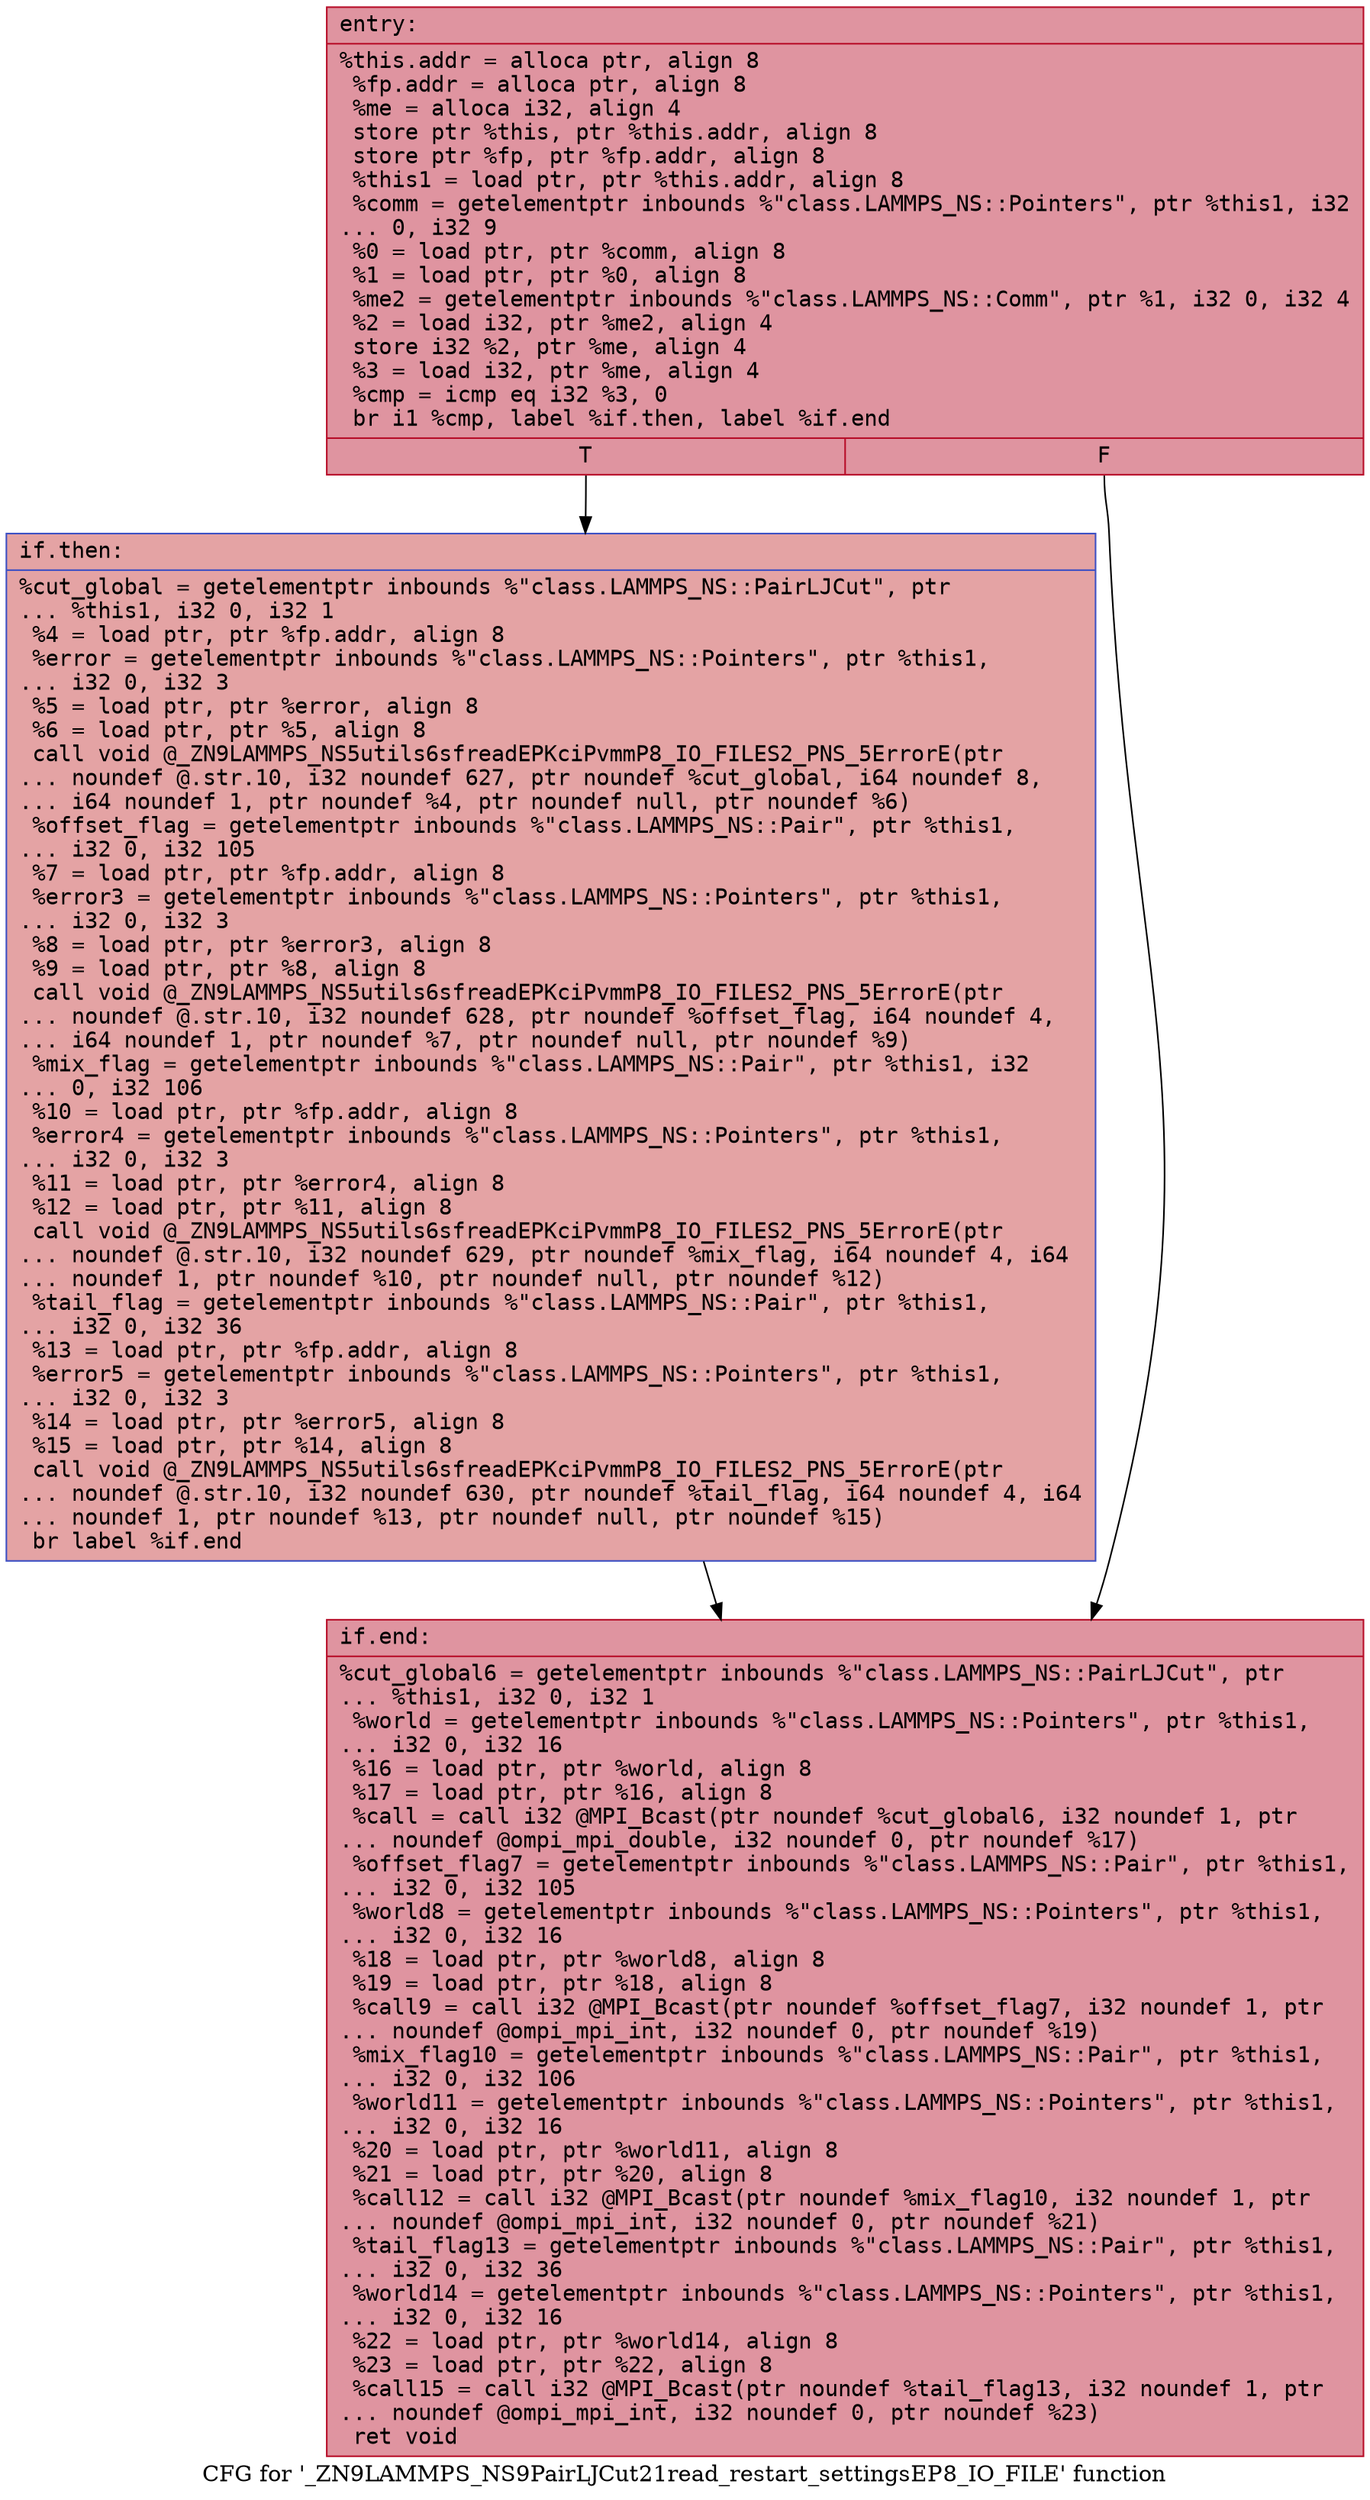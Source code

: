 digraph "CFG for '_ZN9LAMMPS_NS9PairLJCut21read_restart_settingsEP8_IO_FILE' function" {
	label="CFG for '_ZN9LAMMPS_NS9PairLJCut21read_restart_settingsEP8_IO_FILE' function";

	Node0x5599308deb60 [shape=record,color="#b70d28ff", style=filled, fillcolor="#b70d2870" fontname="Courier",label="{entry:\l|  %this.addr = alloca ptr, align 8\l  %fp.addr = alloca ptr, align 8\l  %me = alloca i32, align 4\l  store ptr %this, ptr %this.addr, align 8\l  store ptr %fp, ptr %fp.addr, align 8\l  %this1 = load ptr, ptr %this.addr, align 8\l  %comm = getelementptr inbounds %\"class.LAMMPS_NS::Pointers\", ptr %this1, i32\l... 0, i32 9\l  %0 = load ptr, ptr %comm, align 8\l  %1 = load ptr, ptr %0, align 8\l  %me2 = getelementptr inbounds %\"class.LAMMPS_NS::Comm\", ptr %1, i32 0, i32 4\l  %2 = load i32, ptr %me2, align 4\l  store i32 %2, ptr %me, align 4\l  %3 = load i32, ptr %me, align 4\l  %cmp = icmp eq i32 %3, 0\l  br i1 %cmp, label %if.then, label %if.end\l|{<s0>T|<s1>F}}"];
	Node0x5599308deb60:s0 -> Node0x5599308df5e0[tooltip="entry -> if.then\nProbability 37.50%" ];
	Node0x5599308deb60:s1 -> Node0x5599308df650[tooltip="entry -> if.end\nProbability 62.50%" ];
	Node0x5599308df5e0 [shape=record,color="#3d50c3ff", style=filled, fillcolor="#c32e3170" fontname="Courier",label="{if.then:\l|  %cut_global = getelementptr inbounds %\"class.LAMMPS_NS::PairLJCut\", ptr\l... %this1, i32 0, i32 1\l  %4 = load ptr, ptr %fp.addr, align 8\l  %error = getelementptr inbounds %\"class.LAMMPS_NS::Pointers\", ptr %this1,\l... i32 0, i32 3\l  %5 = load ptr, ptr %error, align 8\l  %6 = load ptr, ptr %5, align 8\l  call void @_ZN9LAMMPS_NS5utils6sfreadEPKciPvmmP8_IO_FILES2_PNS_5ErrorE(ptr\l... noundef @.str.10, i32 noundef 627, ptr noundef %cut_global, i64 noundef 8,\l... i64 noundef 1, ptr noundef %4, ptr noundef null, ptr noundef %6)\l  %offset_flag = getelementptr inbounds %\"class.LAMMPS_NS::Pair\", ptr %this1,\l... i32 0, i32 105\l  %7 = load ptr, ptr %fp.addr, align 8\l  %error3 = getelementptr inbounds %\"class.LAMMPS_NS::Pointers\", ptr %this1,\l... i32 0, i32 3\l  %8 = load ptr, ptr %error3, align 8\l  %9 = load ptr, ptr %8, align 8\l  call void @_ZN9LAMMPS_NS5utils6sfreadEPKciPvmmP8_IO_FILES2_PNS_5ErrorE(ptr\l... noundef @.str.10, i32 noundef 628, ptr noundef %offset_flag, i64 noundef 4,\l... i64 noundef 1, ptr noundef %7, ptr noundef null, ptr noundef %9)\l  %mix_flag = getelementptr inbounds %\"class.LAMMPS_NS::Pair\", ptr %this1, i32\l... 0, i32 106\l  %10 = load ptr, ptr %fp.addr, align 8\l  %error4 = getelementptr inbounds %\"class.LAMMPS_NS::Pointers\", ptr %this1,\l... i32 0, i32 3\l  %11 = load ptr, ptr %error4, align 8\l  %12 = load ptr, ptr %11, align 8\l  call void @_ZN9LAMMPS_NS5utils6sfreadEPKciPvmmP8_IO_FILES2_PNS_5ErrorE(ptr\l... noundef @.str.10, i32 noundef 629, ptr noundef %mix_flag, i64 noundef 4, i64\l... noundef 1, ptr noundef %10, ptr noundef null, ptr noundef %12)\l  %tail_flag = getelementptr inbounds %\"class.LAMMPS_NS::Pair\", ptr %this1,\l... i32 0, i32 36\l  %13 = load ptr, ptr %fp.addr, align 8\l  %error5 = getelementptr inbounds %\"class.LAMMPS_NS::Pointers\", ptr %this1,\l... i32 0, i32 3\l  %14 = load ptr, ptr %error5, align 8\l  %15 = load ptr, ptr %14, align 8\l  call void @_ZN9LAMMPS_NS5utils6sfreadEPKciPvmmP8_IO_FILES2_PNS_5ErrorE(ptr\l... noundef @.str.10, i32 noundef 630, ptr noundef %tail_flag, i64 noundef 4, i64\l... noundef 1, ptr noundef %13, ptr noundef null, ptr noundef %15)\l  br label %if.end\l}"];
	Node0x5599308df5e0 -> Node0x5599308df650[tooltip="if.then -> if.end\nProbability 100.00%" ];
	Node0x5599308df650 [shape=record,color="#b70d28ff", style=filled, fillcolor="#b70d2870" fontname="Courier",label="{if.end:\l|  %cut_global6 = getelementptr inbounds %\"class.LAMMPS_NS::PairLJCut\", ptr\l... %this1, i32 0, i32 1\l  %world = getelementptr inbounds %\"class.LAMMPS_NS::Pointers\", ptr %this1,\l... i32 0, i32 16\l  %16 = load ptr, ptr %world, align 8\l  %17 = load ptr, ptr %16, align 8\l  %call = call i32 @MPI_Bcast(ptr noundef %cut_global6, i32 noundef 1, ptr\l... noundef @ompi_mpi_double, i32 noundef 0, ptr noundef %17)\l  %offset_flag7 = getelementptr inbounds %\"class.LAMMPS_NS::Pair\", ptr %this1,\l... i32 0, i32 105\l  %world8 = getelementptr inbounds %\"class.LAMMPS_NS::Pointers\", ptr %this1,\l... i32 0, i32 16\l  %18 = load ptr, ptr %world8, align 8\l  %19 = load ptr, ptr %18, align 8\l  %call9 = call i32 @MPI_Bcast(ptr noundef %offset_flag7, i32 noundef 1, ptr\l... noundef @ompi_mpi_int, i32 noundef 0, ptr noundef %19)\l  %mix_flag10 = getelementptr inbounds %\"class.LAMMPS_NS::Pair\", ptr %this1,\l... i32 0, i32 106\l  %world11 = getelementptr inbounds %\"class.LAMMPS_NS::Pointers\", ptr %this1,\l... i32 0, i32 16\l  %20 = load ptr, ptr %world11, align 8\l  %21 = load ptr, ptr %20, align 8\l  %call12 = call i32 @MPI_Bcast(ptr noundef %mix_flag10, i32 noundef 1, ptr\l... noundef @ompi_mpi_int, i32 noundef 0, ptr noundef %21)\l  %tail_flag13 = getelementptr inbounds %\"class.LAMMPS_NS::Pair\", ptr %this1,\l... i32 0, i32 36\l  %world14 = getelementptr inbounds %\"class.LAMMPS_NS::Pointers\", ptr %this1,\l... i32 0, i32 16\l  %22 = load ptr, ptr %world14, align 8\l  %23 = load ptr, ptr %22, align 8\l  %call15 = call i32 @MPI_Bcast(ptr noundef %tail_flag13, i32 noundef 1, ptr\l... noundef @ompi_mpi_int, i32 noundef 0, ptr noundef %23)\l  ret void\l}"];
}
